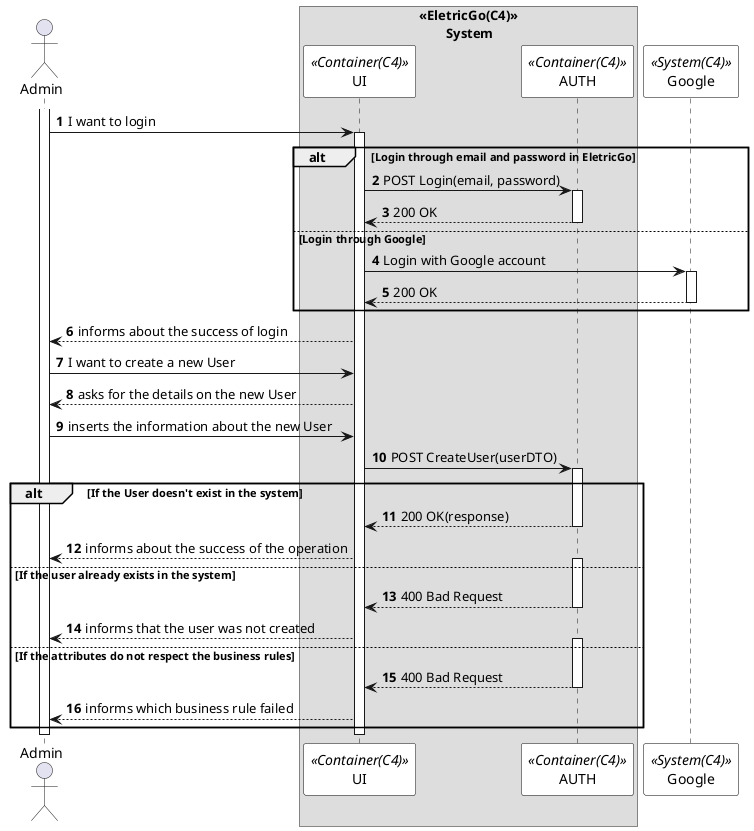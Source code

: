 @startuml createUserSD
autonumber

skinparam sequence {
    ParticipantBorderColor black
    ParticipantBackgroundColor white
}

actor "Admin" as admin


box "<<EletricGo(C4)>>\n\tSystem"
participant UI as system <<Container(C4)>>
participant AUTH as auth <<Container(C4)>>
end box

participant Google as Google <<System(C4)>>


activate admin
admin->system: I want to login
activate system

alt Login through email and password in EletricGo

system -> auth: POST Login(email, password)
activate auth

auth --> system: 200 OK
deactivate auth

else Login through Google

system -> Google: Login with Google account
activate Google
Google --> system: 200 OK
deactivate Google

end

system --> admin: informs about the success of login



admin -> system: I want to create a new User

system --> admin: asks for the details on the new User


admin -> system: inserts the information about the new User


system -> auth: POST CreateUser(userDTO)
activate auth

alt If the User doesn't exist in the system  
auth --> system: 200 OK(response)
deactivate auth

system --> admin: informs about the success of the operation


else If the user already exists in the system

activate auth
auth --> system: 400 Bad Request
deactivate auth

system --> admin: informs that the user was not created

else If the attributes do not respect the business rules

activate auth
auth --> system: 400 Bad Request
deactivate auth

system --> admin: informs which business rule failed

end

deactivate system
deactivate admin

@enduml